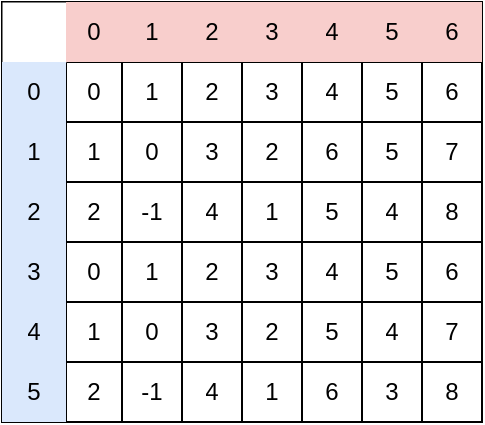 <mxfile version="15.1.0" type="github"><diagram id="X1Bg4CyMydJURdJl1x0f" name="第 1 页"><mxGraphModel dx="517" dy="353" grid="0" gridSize="10" guides="1" tooltips="1" connect="1" arrows="1" fold="1" page="1" pageScale="1" pageWidth="827" pageHeight="1169" math="0" shadow="0"><root><mxCell id="0"/><mxCell id="1" parent="0"/><mxCell id="2Pnvx8MNpBRCc8Fg7EOE-1" value="" style="shape=table;html=1;whiteSpace=wrap;startSize=0;container=1;collapsible=0;childLayout=tableLayout;aspect=fixed;" vertex="1" parent="1"><mxGeometry x="290" y="210" width="240" height="210" as="geometry"/></mxCell><mxCell id="2Pnvx8MNpBRCc8Fg7EOE-2" value="" style="shape=partialRectangle;html=1;whiteSpace=wrap;collapsible=0;dropTarget=0;pointerEvents=0;fillColor=none;top=0;left=0;bottom=0;right=0;points=[[0,0.5],[1,0.5]];portConstraint=eastwest;" vertex="1" parent="2Pnvx8MNpBRCc8Fg7EOE-1"><mxGeometry width="240" height="30" as="geometry"/></mxCell><mxCell id="2Pnvx8MNpBRCc8Fg7EOE-3" value="" style="shape=partialRectangle;html=1;whiteSpace=wrap;connectable=0;top=0;left=0;bottom=0;right=0;overflow=hidden;pointerEvents=1;strokeWidth=0;" vertex="1" parent="2Pnvx8MNpBRCc8Fg7EOE-2"><mxGeometry width="32" height="30" as="geometry"/></mxCell><mxCell id="2Pnvx8MNpBRCc8Fg7EOE-4" value="0" style="shape=partialRectangle;html=1;whiteSpace=wrap;connectable=0;fillColor=#f8cecc;top=0;left=0;bottom=0;right=0;overflow=hidden;pointerEvents=1;strokeColor=#b85450;" vertex="1" parent="2Pnvx8MNpBRCc8Fg7EOE-2"><mxGeometry x="32" width="28" height="30" as="geometry"/></mxCell><mxCell id="2Pnvx8MNpBRCc8Fg7EOE-5" value="1" style="shape=partialRectangle;html=1;whiteSpace=wrap;connectable=0;fillColor=#f8cecc;top=0;left=0;bottom=0;right=0;overflow=hidden;pointerEvents=1;strokeColor=#b85450;" vertex="1" parent="2Pnvx8MNpBRCc8Fg7EOE-2"><mxGeometry x="60" width="30" height="30" as="geometry"/></mxCell><mxCell id="2Pnvx8MNpBRCc8Fg7EOE-14" value="2" style="shape=partialRectangle;html=1;whiteSpace=wrap;connectable=0;fillColor=#f8cecc;top=0;left=0;bottom=0;right=0;overflow=hidden;pointerEvents=1;strokeColor=#b85450;" vertex="1" parent="2Pnvx8MNpBRCc8Fg7EOE-2"><mxGeometry x="90" width="30" height="30" as="geometry"/></mxCell><mxCell id="2Pnvx8MNpBRCc8Fg7EOE-17" value="3" style="shape=partialRectangle;html=1;whiteSpace=wrap;connectable=0;fillColor=#f8cecc;top=0;left=0;bottom=0;right=0;overflow=hidden;pointerEvents=1;strokeColor=#b85450;" vertex="1" parent="2Pnvx8MNpBRCc8Fg7EOE-2"><mxGeometry x="120" width="30" height="30" as="geometry"/></mxCell><mxCell id="2Pnvx8MNpBRCc8Fg7EOE-20" value="4" style="shape=partialRectangle;html=1;whiteSpace=wrap;connectable=0;fillColor=#f8cecc;top=0;left=0;bottom=0;right=0;overflow=hidden;pointerEvents=1;strokeColor=#b85450;" vertex="1" parent="2Pnvx8MNpBRCc8Fg7EOE-2"><mxGeometry x="150" width="30" height="30" as="geometry"/></mxCell><mxCell id="2Pnvx8MNpBRCc8Fg7EOE-23" value="5" style="shape=partialRectangle;html=1;whiteSpace=wrap;connectable=0;fillColor=#f8cecc;top=0;left=0;bottom=0;right=0;overflow=hidden;pointerEvents=1;strokeColor=#b85450;" vertex="1" parent="2Pnvx8MNpBRCc8Fg7EOE-2"><mxGeometry x="180" width="30" height="30" as="geometry"/></mxCell><mxCell id="2Pnvx8MNpBRCc8Fg7EOE-26" value="6" style="shape=partialRectangle;html=1;whiteSpace=wrap;connectable=0;fillColor=#f8cecc;top=0;left=0;bottom=0;right=0;overflow=hidden;pointerEvents=1;strokeColor=#b85450;" vertex="1" parent="2Pnvx8MNpBRCc8Fg7EOE-2"><mxGeometry x="210" width="30" height="30" as="geometry"/></mxCell><mxCell id="2Pnvx8MNpBRCc8Fg7EOE-6" value="" style="shape=partialRectangle;html=1;whiteSpace=wrap;collapsible=0;dropTarget=0;pointerEvents=0;fillColor=none;top=0;left=0;bottom=0;right=0;points=[[0,0.5],[1,0.5]];portConstraint=eastwest;" vertex="1" parent="2Pnvx8MNpBRCc8Fg7EOE-1"><mxGeometry y="30" width="240" height="30" as="geometry"/></mxCell><mxCell id="2Pnvx8MNpBRCc8Fg7EOE-7" value="0" style="shape=partialRectangle;html=1;whiteSpace=wrap;connectable=0;fillColor=#dae8fc;top=0;left=0;bottom=0;right=0;overflow=hidden;pointerEvents=1;strokeColor=#6c8ebf;" vertex="1" parent="2Pnvx8MNpBRCc8Fg7EOE-6"><mxGeometry width="32" height="30" as="geometry"/></mxCell><mxCell id="2Pnvx8MNpBRCc8Fg7EOE-8" value="0" style="shape=partialRectangle;html=1;whiteSpace=wrap;connectable=0;fillColor=none;top=0;left=0;bottom=0;right=0;overflow=hidden;pointerEvents=1;" vertex="1" parent="2Pnvx8MNpBRCc8Fg7EOE-6"><mxGeometry x="32" width="28" height="30" as="geometry"/></mxCell><mxCell id="2Pnvx8MNpBRCc8Fg7EOE-9" value="1" style="shape=partialRectangle;html=1;whiteSpace=wrap;connectable=0;fillColor=none;top=0;left=0;bottom=0;right=0;overflow=hidden;pointerEvents=1;" vertex="1" parent="2Pnvx8MNpBRCc8Fg7EOE-6"><mxGeometry x="60" width="30" height="30" as="geometry"/></mxCell><mxCell id="2Pnvx8MNpBRCc8Fg7EOE-15" value="2" style="shape=partialRectangle;html=1;whiteSpace=wrap;connectable=0;fillColor=none;top=0;left=0;bottom=0;right=0;overflow=hidden;pointerEvents=1;" vertex="1" parent="2Pnvx8MNpBRCc8Fg7EOE-6"><mxGeometry x="90" width="30" height="30" as="geometry"/></mxCell><mxCell id="2Pnvx8MNpBRCc8Fg7EOE-18" value="3" style="shape=partialRectangle;html=1;whiteSpace=wrap;connectable=0;fillColor=none;top=0;left=0;bottom=0;right=0;overflow=hidden;pointerEvents=1;" vertex="1" parent="2Pnvx8MNpBRCc8Fg7EOE-6"><mxGeometry x="120" width="30" height="30" as="geometry"/></mxCell><mxCell id="2Pnvx8MNpBRCc8Fg7EOE-21" value="4" style="shape=partialRectangle;html=1;whiteSpace=wrap;connectable=0;fillColor=none;top=0;left=0;bottom=0;right=0;overflow=hidden;pointerEvents=1;" vertex="1" parent="2Pnvx8MNpBRCc8Fg7EOE-6"><mxGeometry x="150" width="30" height="30" as="geometry"/></mxCell><mxCell id="2Pnvx8MNpBRCc8Fg7EOE-24" value="5" style="shape=partialRectangle;html=1;whiteSpace=wrap;connectable=0;fillColor=none;top=0;left=0;bottom=0;right=0;overflow=hidden;pointerEvents=1;" vertex="1" parent="2Pnvx8MNpBRCc8Fg7EOE-6"><mxGeometry x="180" width="30" height="30" as="geometry"/></mxCell><mxCell id="2Pnvx8MNpBRCc8Fg7EOE-27" value="6" style="shape=partialRectangle;html=1;whiteSpace=wrap;connectable=0;fillColor=none;top=0;left=0;bottom=0;right=0;overflow=hidden;pointerEvents=1;" vertex="1" parent="2Pnvx8MNpBRCc8Fg7EOE-6"><mxGeometry x="210" width="30" height="30" as="geometry"/></mxCell><mxCell id="2Pnvx8MNpBRCc8Fg7EOE-10" value="" style="shape=partialRectangle;html=1;whiteSpace=wrap;collapsible=0;dropTarget=0;pointerEvents=0;fillColor=none;top=0;left=0;bottom=0;right=0;points=[[0,0.5],[1,0.5]];portConstraint=eastwest;" vertex="1" parent="2Pnvx8MNpBRCc8Fg7EOE-1"><mxGeometry y="60" width="240" height="30" as="geometry"/></mxCell><mxCell id="2Pnvx8MNpBRCc8Fg7EOE-11" value="1" style="shape=partialRectangle;html=1;whiteSpace=wrap;connectable=0;fillColor=#dae8fc;top=0;left=0;bottom=0;right=0;overflow=hidden;pointerEvents=1;strokeColor=#6c8ebf;" vertex="1" parent="2Pnvx8MNpBRCc8Fg7EOE-10"><mxGeometry width="32" height="30" as="geometry"/></mxCell><mxCell id="2Pnvx8MNpBRCc8Fg7EOE-12" value="1" style="shape=partialRectangle;html=1;whiteSpace=wrap;connectable=0;fillColor=none;top=0;left=0;bottom=0;right=0;overflow=hidden;pointerEvents=1;" vertex="1" parent="2Pnvx8MNpBRCc8Fg7EOE-10"><mxGeometry x="32" width="28" height="30" as="geometry"/></mxCell><mxCell id="2Pnvx8MNpBRCc8Fg7EOE-13" value="0" style="shape=partialRectangle;html=1;whiteSpace=wrap;connectable=0;fillColor=none;top=0;left=0;bottom=0;right=0;overflow=hidden;pointerEvents=1;" vertex="1" parent="2Pnvx8MNpBRCc8Fg7EOE-10"><mxGeometry x="60" width="30" height="30" as="geometry"/></mxCell><mxCell id="2Pnvx8MNpBRCc8Fg7EOE-16" value="3" style="shape=partialRectangle;html=1;whiteSpace=wrap;connectable=0;fillColor=none;top=0;left=0;bottom=0;right=0;overflow=hidden;pointerEvents=1;" vertex="1" parent="2Pnvx8MNpBRCc8Fg7EOE-10"><mxGeometry x="90" width="30" height="30" as="geometry"/></mxCell><mxCell id="2Pnvx8MNpBRCc8Fg7EOE-19" value="2" style="shape=partialRectangle;html=1;whiteSpace=wrap;connectable=0;fillColor=none;top=0;left=0;bottom=0;right=0;overflow=hidden;pointerEvents=1;" vertex="1" parent="2Pnvx8MNpBRCc8Fg7EOE-10"><mxGeometry x="120" width="30" height="30" as="geometry"/></mxCell><mxCell id="2Pnvx8MNpBRCc8Fg7EOE-22" value="6" style="shape=partialRectangle;html=1;whiteSpace=wrap;connectable=0;fillColor=none;top=0;left=0;bottom=0;right=0;overflow=hidden;pointerEvents=1;" vertex="1" parent="2Pnvx8MNpBRCc8Fg7EOE-10"><mxGeometry x="150" width="30" height="30" as="geometry"/></mxCell><mxCell id="2Pnvx8MNpBRCc8Fg7EOE-25" value="5" style="shape=partialRectangle;html=1;whiteSpace=wrap;connectable=0;fillColor=none;top=0;left=0;bottom=0;right=0;overflow=hidden;pointerEvents=1;" vertex="1" parent="2Pnvx8MNpBRCc8Fg7EOE-10"><mxGeometry x="180" width="30" height="30" as="geometry"/></mxCell><mxCell id="2Pnvx8MNpBRCc8Fg7EOE-28" value="7" style="shape=partialRectangle;html=1;whiteSpace=wrap;connectable=0;fillColor=none;top=0;left=0;bottom=0;right=0;overflow=hidden;pointerEvents=1;" vertex="1" parent="2Pnvx8MNpBRCc8Fg7EOE-10"><mxGeometry x="210" width="30" height="30" as="geometry"/></mxCell><mxCell id="2Pnvx8MNpBRCc8Fg7EOE-35" style="shape=partialRectangle;html=1;whiteSpace=wrap;collapsible=0;dropTarget=0;pointerEvents=0;fillColor=none;top=0;left=0;bottom=0;right=0;points=[[0,0.5],[1,0.5]];portConstraint=eastwest;" vertex="1" parent="2Pnvx8MNpBRCc8Fg7EOE-1"><mxGeometry y="90" width="240" height="30" as="geometry"/></mxCell><mxCell id="2Pnvx8MNpBRCc8Fg7EOE-36" value="2" style="shape=partialRectangle;html=1;whiteSpace=wrap;connectable=0;fillColor=#dae8fc;top=0;left=0;bottom=0;right=0;overflow=hidden;pointerEvents=1;strokeColor=#6c8ebf;" vertex="1" parent="2Pnvx8MNpBRCc8Fg7EOE-35"><mxGeometry width="32" height="30" as="geometry"/></mxCell><mxCell id="2Pnvx8MNpBRCc8Fg7EOE-37" value="2" style="shape=partialRectangle;html=1;whiteSpace=wrap;connectable=0;fillColor=none;top=0;left=0;bottom=0;right=0;overflow=hidden;pointerEvents=1;" vertex="1" parent="2Pnvx8MNpBRCc8Fg7EOE-35"><mxGeometry x="32" width="28" height="30" as="geometry"/></mxCell><mxCell id="2Pnvx8MNpBRCc8Fg7EOE-38" value="-1" style="shape=partialRectangle;html=1;whiteSpace=wrap;connectable=0;fillColor=none;top=0;left=0;bottom=0;right=0;overflow=hidden;pointerEvents=1;" vertex="1" parent="2Pnvx8MNpBRCc8Fg7EOE-35"><mxGeometry x="60" width="30" height="30" as="geometry"/></mxCell><mxCell id="2Pnvx8MNpBRCc8Fg7EOE-39" value="4" style="shape=partialRectangle;html=1;whiteSpace=wrap;connectable=0;fillColor=none;top=0;left=0;bottom=0;right=0;overflow=hidden;pointerEvents=1;" vertex="1" parent="2Pnvx8MNpBRCc8Fg7EOE-35"><mxGeometry x="90" width="30" height="30" as="geometry"/></mxCell><mxCell id="2Pnvx8MNpBRCc8Fg7EOE-40" value="1" style="shape=partialRectangle;html=1;whiteSpace=wrap;connectable=0;fillColor=none;top=0;left=0;bottom=0;right=0;overflow=hidden;pointerEvents=1;" vertex="1" parent="2Pnvx8MNpBRCc8Fg7EOE-35"><mxGeometry x="120" width="30" height="30" as="geometry"/></mxCell><mxCell id="2Pnvx8MNpBRCc8Fg7EOE-41" value="5" style="shape=partialRectangle;html=1;whiteSpace=wrap;connectable=0;fillColor=none;top=0;left=0;bottom=0;right=0;overflow=hidden;pointerEvents=1;" vertex="1" parent="2Pnvx8MNpBRCc8Fg7EOE-35"><mxGeometry x="150" width="30" height="30" as="geometry"/></mxCell><mxCell id="2Pnvx8MNpBRCc8Fg7EOE-42" value="4" style="shape=partialRectangle;html=1;whiteSpace=wrap;connectable=0;fillColor=none;top=0;left=0;bottom=0;right=0;overflow=hidden;pointerEvents=1;" vertex="1" parent="2Pnvx8MNpBRCc8Fg7EOE-35"><mxGeometry x="180" width="30" height="30" as="geometry"/></mxCell><mxCell id="2Pnvx8MNpBRCc8Fg7EOE-43" value="8" style="shape=partialRectangle;html=1;whiteSpace=wrap;connectable=0;fillColor=none;top=0;left=0;bottom=0;right=0;overflow=hidden;pointerEvents=1;" vertex="1" parent="2Pnvx8MNpBRCc8Fg7EOE-35"><mxGeometry x="210" width="30" height="30" as="geometry"/></mxCell><mxCell id="2Pnvx8MNpBRCc8Fg7EOE-46" style="shape=partialRectangle;html=1;whiteSpace=wrap;collapsible=0;dropTarget=0;pointerEvents=0;fillColor=none;top=0;left=0;bottom=0;right=0;points=[[0,0.5],[1,0.5]];portConstraint=eastwest;" vertex="1" parent="2Pnvx8MNpBRCc8Fg7EOE-1"><mxGeometry y="120" width="240" height="30" as="geometry"/></mxCell><mxCell id="2Pnvx8MNpBRCc8Fg7EOE-47" value="3" style="shape=partialRectangle;html=1;whiteSpace=wrap;connectable=0;fillColor=#dae8fc;top=0;left=0;bottom=0;right=0;overflow=hidden;pointerEvents=1;strokeColor=#6c8ebf;" vertex="1" parent="2Pnvx8MNpBRCc8Fg7EOE-46"><mxGeometry width="32" height="30" as="geometry"/></mxCell><mxCell id="2Pnvx8MNpBRCc8Fg7EOE-48" value="0" style="shape=partialRectangle;html=1;whiteSpace=wrap;connectable=0;fillColor=none;top=0;left=0;bottom=0;right=0;overflow=hidden;pointerEvents=1;" vertex="1" parent="2Pnvx8MNpBRCc8Fg7EOE-46"><mxGeometry x="32" width="28" height="30" as="geometry"/></mxCell><mxCell id="2Pnvx8MNpBRCc8Fg7EOE-49" value="1" style="shape=partialRectangle;html=1;whiteSpace=wrap;connectable=0;fillColor=none;top=0;left=0;bottom=0;right=0;overflow=hidden;pointerEvents=1;" vertex="1" parent="2Pnvx8MNpBRCc8Fg7EOE-46"><mxGeometry x="60" width="30" height="30" as="geometry"/></mxCell><mxCell id="2Pnvx8MNpBRCc8Fg7EOE-50" value="2" style="shape=partialRectangle;html=1;whiteSpace=wrap;connectable=0;fillColor=none;top=0;left=0;bottom=0;right=0;overflow=hidden;pointerEvents=1;" vertex="1" parent="2Pnvx8MNpBRCc8Fg7EOE-46"><mxGeometry x="90" width="30" height="30" as="geometry"/></mxCell><mxCell id="2Pnvx8MNpBRCc8Fg7EOE-51" value="3" style="shape=partialRectangle;html=1;whiteSpace=wrap;connectable=0;fillColor=none;top=0;left=0;bottom=0;right=0;overflow=hidden;pointerEvents=1;" vertex="1" parent="2Pnvx8MNpBRCc8Fg7EOE-46"><mxGeometry x="120" width="30" height="30" as="geometry"/></mxCell><mxCell id="2Pnvx8MNpBRCc8Fg7EOE-52" value="4" style="shape=partialRectangle;html=1;whiteSpace=wrap;connectable=0;fillColor=none;top=0;left=0;bottom=0;right=0;overflow=hidden;pointerEvents=1;" vertex="1" parent="2Pnvx8MNpBRCc8Fg7EOE-46"><mxGeometry x="150" width="30" height="30" as="geometry"/></mxCell><mxCell id="2Pnvx8MNpBRCc8Fg7EOE-53" value="5" style="shape=partialRectangle;html=1;whiteSpace=wrap;connectable=0;fillColor=none;top=0;left=0;bottom=0;right=0;overflow=hidden;pointerEvents=1;" vertex="1" parent="2Pnvx8MNpBRCc8Fg7EOE-46"><mxGeometry x="180" width="30" height="30" as="geometry"/></mxCell><mxCell id="2Pnvx8MNpBRCc8Fg7EOE-54" value="6" style="shape=partialRectangle;html=1;whiteSpace=wrap;connectable=0;fillColor=none;top=0;left=0;bottom=0;right=0;overflow=hidden;pointerEvents=1;" vertex="1" parent="2Pnvx8MNpBRCc8Fg7EOE-46"><mxGeometry x="210" width="30" height="30" as="geometry"/></mxCell><mxCell id="2Pnvx8MNpBRCc8Fg7EOE-57" style="shape=partialRectangle;html=1;whiteSpace=wrap;collapsible=0;dropTarget=0;pointerEvents=0;fillColor=none;top=0;left=0;bottom=0;right=0;points=[[0,0.5],[1,0.5]];portConstraint=eastwest;" vertex="1" parent="2Pnvx8MNpBRCc8Fg7EOE-1"><mxGeometry y="150" width="240" height="30" as="geometry"/></mxCell><mxCell id="2Pnvx8MNpBRCc8Fg7EOE-58" value="4" style="shape=partialRectangle;html=1;whiteSpace=wrap;connectable=0;fillColor=#dae8fc;top=0;left=0;bottom=0;right=0;overflow=hidden;pointerEvents=1;strokeColor=#6c8ebf;" vertex="1" parent="2Pnvx8MNpBRCc8Fg7EOE-57"><mxGeometry width="32" height="30" as="geometry"/></mxCell><mxCell id="2Pnvx8MNpBRCc8Fg7EOE-59" value="1" style="shape=partialRectangle;html=1;whiteSpace=wrap;connectable=0;fillColor=none;top=0;left=0;bottom=0;right=0;overflow=hidden;pointerEvents=1;" vertex="1" parent="2Pnvx8MNpBRCc8Fg7EOE-57"><mxGeometry x="32" width="28" height="30" as="geometry"/></mxCell><mxCell id="2Pnvx8MNpBRCc8Fg7EOE-60" value="0" style="shape=partialRectangle;html=1;whiteSpace=wrap;connectable=0;fillColor=none;top=0;left=0;bottom=0;right=0;overflow=hidden;pointerEvents=1;" vertex="1" parent="2Pnvx8MNpBRCc8Fg7EOE-57"><mxGeometry x="60" width="30" height="30" as="geometry"/></mxCell><mxCell id="2Pnvx8MNpBRCc8Fg7EOE-61" value="3" style="shape=partialRectangle;html=1;whiteSpace=wrap;connectable=0;fillColor=none;top=0;left=0;bottom=0;right=0;overflow=hidden;pointerEvents=1;" vertex="1" parent="2Pnvx8MNpBRCc8Fg7EOE-57"><mxGeometry x="90" width="30" height="30" as="geometry"/></mxCell><mxCell id="2Pnvx8MNpBRCc8Fg7EOE-62" value="2" style="shape=partialRectangle;html=1;whiteSpace=wrap;connectable=0;fillColor=none;top=0;left=0;bottom=0;right=0;overflow=hidden;pointerEvents=1;" vertex="1" parent="2Pnvx8MNpBRCc8Fg7EOE-57"><mxGeometry x="120" width="30" height="30" as="geometry"/></mxCell><mxCell id="2Pnvx8MNpBRCc8Fg7EOE-63" value="5" style="shape=partialRectangle;html=1;whiteSpace=wrap;connectable=0;fillColor=none;top=0;left=0;bottom=0;right=0;overflow=hidden;pointerEvents=1;" vertex="1" parent="2Pnvx8MNpBRCc8Fg7EOE-57"><mxGeometry x="150" width="30" height="30" as="geometry"/></mxCell><mxCell id="2Pnvx8MNpBRCc8Fg7EOE-64" value="4" style="shape=partialRectangle;html=1;whiteSpace=wrap;connectable=0;fillColor=none;top=0;left=0;bottom=0;right=0;overflow=hidden;pointerEvents=1;" vertex="1" parent="2Pnvx8MNpBRCc8Fg7EOE-57"><mxGeometry x="180" width="30" height="30" as="geometry"/></mxCell><mxCell id="2Pnvx8MNpBRCc8Fg7EOE-65" value="7" style="shape=partialRectangle;html=1;whiteSpace=wrap;connectable=0;fillColor=none;top=0;left=0;bottom=0;right=0;overflow=hidden;pointerEvents=1;" vertex="1" parent="2Pnvx8MNpBRCc8Fg7EOE-57"><mxGeometry x="210" width="30" height="30" as="geometry"/></mxCell><mxCell id="2Pnvx8MNpBRCc8Fg7EOE-68" style="shape=partialRectangle;html=1;whiteSpace=wrap;collapsible=0;dropTarget=0;pointerEvents=0;fillColor=none;top=0;left=0;bottom=0;right=0;points=[[0,0.5],[1,0.5]];portConstraint=eastwest;" vertex="1" parent="2Pnvx8MNpBRCc8Fg7EOE-1"><mxGeometry y="180" width="240" height="30" as="geometry"/></mxCell><mxCell id="2Pnvx8MNpBRCc8Fg7EOE-69" value="5" style="shape=partialRectangle;html=1;whiteSpace=wrap;connectable=0;fillColor=#dae8fc;top=0;left=0;bottom=0;right=0;overflow=hidden;pointerEvents=1;strokeColor=#6c8ebf;" vertex="1" parent="2Pnvx8MNpBRCc8Fg7EOE-68"><mxGeometry width="32" height="30" as="geometry"/></mxCell><mxCell id="2Pnvx8MNpBRCc8Fg7EOE-70" value="2" style="shape=partialRectangle;html=1;whiteSpace=wrap;connectable=0;fillColor=none;top=0;left=0;bottom=0;right=0;overflow=hidden;pointerEvents=1;" vertex="1" parent="2Pnvx8MNpBRCc8Fg7EOE-68"><mxGeometry x="32" width="28" height="30" as="geometry"/></mxCell><mxCell id="2Pnvx8MNpBRCc8Fg7EOE-71" value="-1" style="shape=partialRectangle;html=1;whiteSpace=wrap;connectable=0;fillColor=none;top=0;left=0;bottom=0;right=0;overflow=hidden;pointerEvents=1;" vertex="1" parent="2Pnvx8MNpBRCc8Fg7EOE-68"><mxGeometry x="60" width="30" height="30" as="geometry"/></mxCell><mxCell id="2Pnvx8MNpBRCc8Fg7EOE-72" value="4" style="shape=partialRectangle;html=1;whiteSpace=wrap;connectable=0;fillColor=none;top=0;left=0;bottom=0;right=0;overflow=hidden;pointerEvents=1;" vertex="1" parent="2Pnvx8MNpBRCc8Fg7EOE-68"><mxGeometry x="90" width="30" height="30" as="geometry"/></mxCell><mxCell id="2Pnvx8MNpBRCc8Fg7EOE-73" value="1" style="shape=partialRectangle;html=1;whiteSpace=wrap;connectable=0;fillColor=none;top=0;left=0;bottom=0;right=0;overflow=hidden;pointerEvents=1;" vertex="1" parent="2Pnvx8MNpBRCc8Fg7EOE-68"><mxGeometry x="120" width="30" height="30" as="geometry"/></mxCell><mxCell id="2Pnvx8MNpBRCc8Fg7EOE-74" value="6" style="shape=partialRectangle;html=1;whiteSpace=wrap;connectable=0;fillColor=none;top=0;left=0;bottom=0;right=0;overflow=hidden;pointerEvents=1;" vertex="1" parent="2Pnvx8MNpBRCc8Fg7EOE-68"><mxGeometry x="150" width="30" height="30" as="geometry"/></mxCell><mxCell id="2Pnvx8MNpBRCc8Fg7EOE-75" value="3" style="shape=partialRectangle;html=1;whiteSpace=wrap;connectable=0;fillColor=none;top=0;left=0;bottom=0;right=0;overflow=hidden;pointerEvents=1;" vertex="1" parent="2Pnvx8MNpBRCc8Fg7EOE-68"><mxGeometry x="180" width="30" height="30" as="geometry"/></mxCell><mxCell id="2Pnvx8MNpBRCc8Fg7EOE-76" value="8" style="shape=partialRectangle;html=1;whiteSpace=wrap;connectable=0;fillColor=none;top=0;left=0;bottom=0;right=0;overflow=hidden;pointerEvents=1;" vertex="1" parent="2Pnvx8MNpBRCc8Fg7EOE-68"><mxGeometry x="210" width="30" height="30" as="geometry"/></mxCell></root></mxGraphModel></diagram></mxfile>